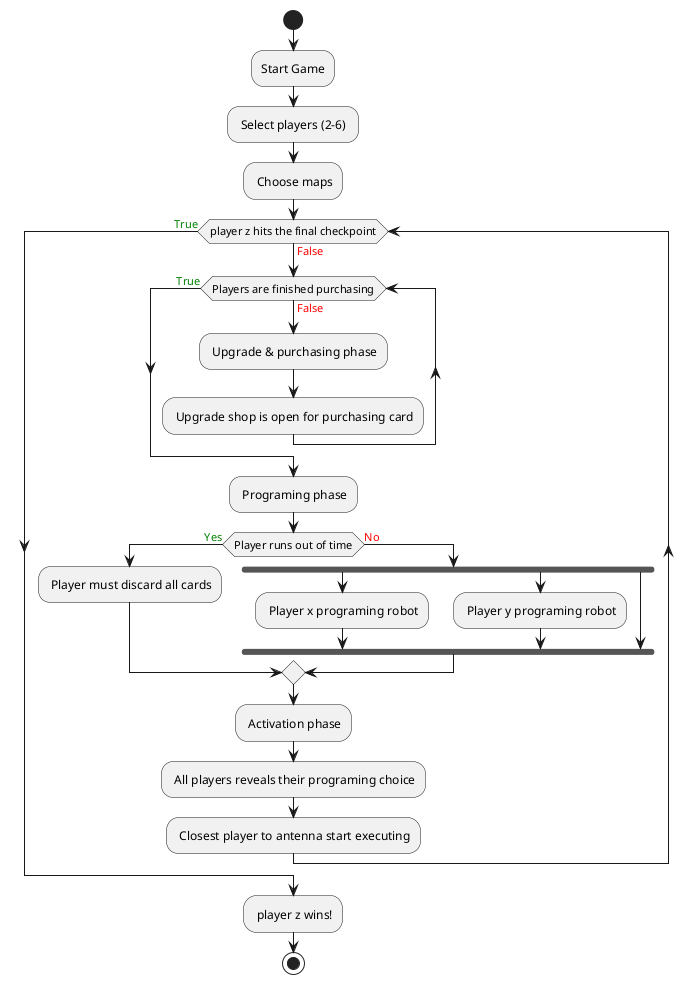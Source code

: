 @startuml
'https://plantuml.com/activity-diagram-beta

start
:Start Game;
: Select players (2-6) ;
: Choose maps;
while (player z hits the final checkpoint) is (<color:red>False)
while (Players are finished purchasing) is (<color:red>False)
: Upgrade & purchasing phase;
: Upgrade shop is open for purchasing card;

endwhile (<color:green>True)
: Programing phase;
if (Player runs out of time) then (<color:green>Yes)
: Player must discard all cards;
else (<color:red>No)
fork

: Player x programing robot;

fork again
: Player y programing robot;
fork again



end fork
endif

: Activation phase;
: All players reveals their programing choice;
: Closest player to antenna start executing;

endwhile (<color:green>True);
: player z wins!;
stop







@enduml
